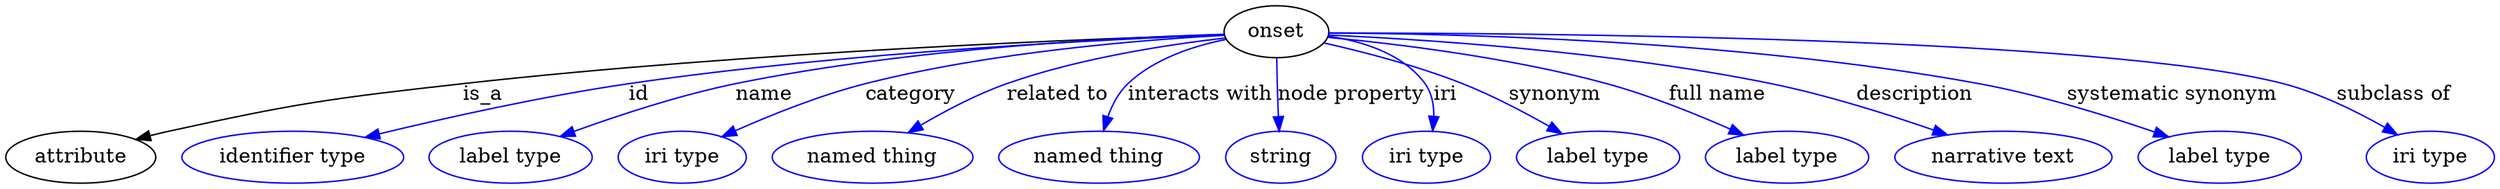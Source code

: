 digraph {
	graph [bb="0,0,1395,122"];
	node [label="\N"];
	onset	 [height=0.5,
		label=onset,
		pos="708.57,104",
		width=0.79928];
	attribute	 [height=0.5,
		pos="39.574,18",
		width=1.0993];
	onset -> attribute	 [label=is_a,
		lp="277.85,61",
		pos="e,69.367,29.879 679.74,102.63 609.01,99.049 421.38,88.278 266.02,68 186.56,57.628 165.91,57.007 88.574,36 85.425,35.145 82.193,34.174 \
78.963,33.137"];
	id	 [color=blue,
		height=0.5,
		label="identifier type",
		pos="156.57,18",
		width=1.652];
	onset -> id	 [color=blue,
		label=id,
		lp="362.02,61",
		pos="e,201.17,29.936 679.57,102.4 619.03,98.756 474.94,88.536 355.68,68 296.57,57.821 282.7,50.786 224.57,36 220.19,34.886 215.66,33.718 \
211.11,32.535",
		style=solid];
	name	 [color=blue,
		height=0.5,
		label="label type",
		pos="278.57,18",
		width=1.2425];
	onset -> name	 [color=blue,
		label=name,
		lp="431.73,61",
		pos="e,308.86,31.249 679.56,102.6 626.6,99.562 510.98,90.723 416.26,68 382.45,59.89 345.48,46.183 318.38,35.169",
		style=solid];
	category	 [color=blue,
		height=0.5,
		label="iri type",
		pos="376.57,18",
		width=0.9834];
	onset -> category	 [color=blue,
		label=category,
		lp="511.67,61",
		pos="e,400.94,31.245 679.75,101.74 637.01,97.845 554.62,88.257 487.38,68 460.45,59.886 431.52,46.669 409.98,35.861",
		style=solid];
	"related to"	 [color=blue,
		height=0.5,
		label="named thing",
		pos="483.57,18",
		width=1.5019];
	onset -> "related to"	 [color=blue,
		label="related to",
		lp="591.81,61",
		pos="e,506.11,34.416 680.53,99.574 651.01,94.32 603.57,84.173 565.1,68 547.61,60.646 529.49,49.894 514.78,40.243",
		style=solid];
	"interacts with"	 [color=blue,
		height=0.5,
		label="named thing",
		pos="609.57,18",
		width=1.5019];
	onset -> "interacts with"	 [color=blue,
		label="interacts with",
		lp="668.48,61",
		pos="e,613.32,36.022 681.8,97.312 664.95,91.885 643.8,82.677 629.76,68 623.85,61.816 619.58,53.673 616.55,45.759",
		style=solid];
	"node property"	 [color=blue,
		height=0.5,
		label=string,
		pos="711.57,18",
		width=0.8403];
	onset -> "node property"	 [color=blue,
		label="node property",
		lp="748.64,61",
		pos="e,710.33,36.307 708.7,85.943 708.81,76.436 709.03,64.584 709.43,54 709.52,51.572 709.64,49.052 709.77,46.525",
		style=solid];
	iri	 [color=blue,
		height=0.5,
		label="iri type",
		pos="795.57,18",
		width=0.9834];
	onset -> iri	 [color=blue,
		label=iri,
		lp="800.79,61",
		pos="e,796.69,36.286 736.19,98.434 753.63,93.448 775.15,84.307 787.57,68 792.26,61.846 794.67,54.014 795.82,46.386",
		style=solid];
	synonym	 [color=blue,
		height=0.5,
		label="label type",
		pos="893.57,18",
		width=1.2425];
	onset -> synonym	 [color=blue,
		label=synonym,
		lp="862.24,61",
		pos="e,870.66,33.534 734.72,96.383 755.68,89.899 785.61,79.777 810.57,68 828.25,59.661 846.98,48.591 862.17,38.988",
		style=solid];
	"full name"	 [color=blue,
		height=0.5,
		label="label type",
		pos="1000.6,18",
		width=1.2425];
	onset -> "full name"	 [color=blue,
		label="full name",
		lp="952.2,61",
		pos="e,973.52,32.591 737,100.53 773.43,95.596 838.26,85.204 891.57,68 916.66,59.905 943.59,47.587 964.41,37.203",
		style=solid];
	description	 [color=blue,
		height=0.5,
		label="narrative text",
		pos="1120.6,18",
		width=1.5834];
	onset -> description	 [color=blue,
		label=description,
		lp="1060.7,61",
		pos="e,1086.9,32.534 737.35,102.28 787.68,98.814 894.71,89.421 982.57,68 1015.1,60.071 1050.6,47.114 1077.4,36.376",
		style=solid];
	"systematic synonym"	 [color=blue,
		height=0.5,
		label="label type",
		pos="1240.6,18",
		width=1.2425];
	onset -> "systematic synonym"	 [color=blue,
		label="systematic synonym",
		lp="1201.5,61",
		pos="e,1209.5,31.144 737.33,102.22 814.88,97.279 1027.1,82.776 1095.6,68 1131.7,60.217 1171.2,46.197 1199.9,34.98",
		style=solid];
	"subclass of"	 [color=blue,
		height=0.5,
		label="iri type",
		pos="1359.6,18",
		width=0.9834];
	onset -> "subclass of"	 [color=blue,
		label="subclass of",
		lp="1329.5,61",
		pos="e,1337.9,32.477 737.58,103.67 836.83,102.32 1162.3,95.807 1262.6,68 1286.3,61.432 1310.9,48.676 1329.4,37.692",
		style=solid];
}

